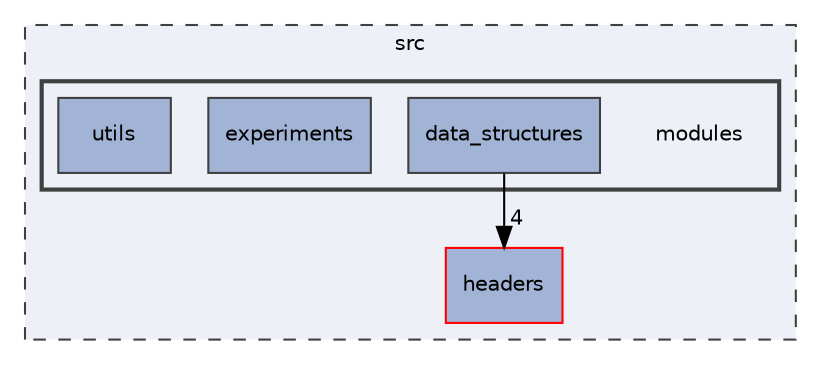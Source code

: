 digraph "src/modules"
{
 // LATEX_PDF_SIZE
  edge [fontname="Helvetica",fontsize="10",labelfontname="Helvetica",labelfontsize="10"];
  node [fontname="Helvetica",fontsize="10",shape=record];
  compound=true
  subgraph clusterdir_68267d1309a1af8e8297ef4c3efbcdba {
    graph [ bgcolor="#edf0f7", pencolor="grey25", style="filled,dashed,", label="src", fontname="Helvetica", fontsize="10", URL="dir_68267d1309a1af8e8297ef4c3efbcdba.html"]
  dir_d0381950fc41278198232cb047ffc1f9 [shape=box, label="headers", style="filled,", fillcolor="#a2b4d6", color="red", URL="dir_d0381950fc41278198232cb047ffc1f9.html"];
  subgraph clusterdir_ddb4d7e95cc2d6c8e1ade10a20d7247d {
    graph [ bgcolor="#edf0f7", pencolor="grey25", style="filled,bold,", label="", fontname="Helvetica", fontsize="10", URL="dir_ddb4d7e95cc2d6c8e1ade10a20d7247d.html"]
    dir_ddb4d7e95cc2d6c8e1ade10a20d7247d [shape=plaintext, label="modules"];
  dir_ad692fca60ec15013bd9ac5ec0354c3d [shape=box, label="data_structures", style="filled,", fillcolor="#a2b4d6", color="grey25", URL="dir_ad692fca60ec15013bd9ac5ec0354c3d.html"];
  dir_4d7b1f0900d308a8ad8ac87fe65a53b9 [shape=box, label="experiments", style="filled,", fillcolor="#a2b4d6", color="grey25", URL="dir_4d7b1f0900d308a8ad8ac87fe65a53b9.html"];
  dir_b0d57db64b1ea5a5c154e45019776ada [shape=box, label="utils", style="filled,", fillcolor="#a2b4d6", color="grey25", URL="dir_b0d57db64b1ea5a5c154e45019776ada.html"];
  }
  }
  dir_ad692fca60ec15013bd9ac5ec0354c3d->dir_d0381950fc41278198232cb047ffc1f9 [headlabel="4", labeldistance=1.5 headhref="dir_000001_000003.html"];
}
